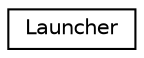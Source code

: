 digraph "Graphical Class Hierarchy"
{
  edge [fontname="Helvetica",fontsize="10",labelfontname="Helvetica",labelfontsize="10"];
  node [fontname="Helvetica",fontsize="10",shape=record];
  rankdir="LR";
  Node0 [label="Launcher",height=0.2,width=0.4,color="black", fillcolor="white", style="filled",URL="$class_launcher.html"];
}

